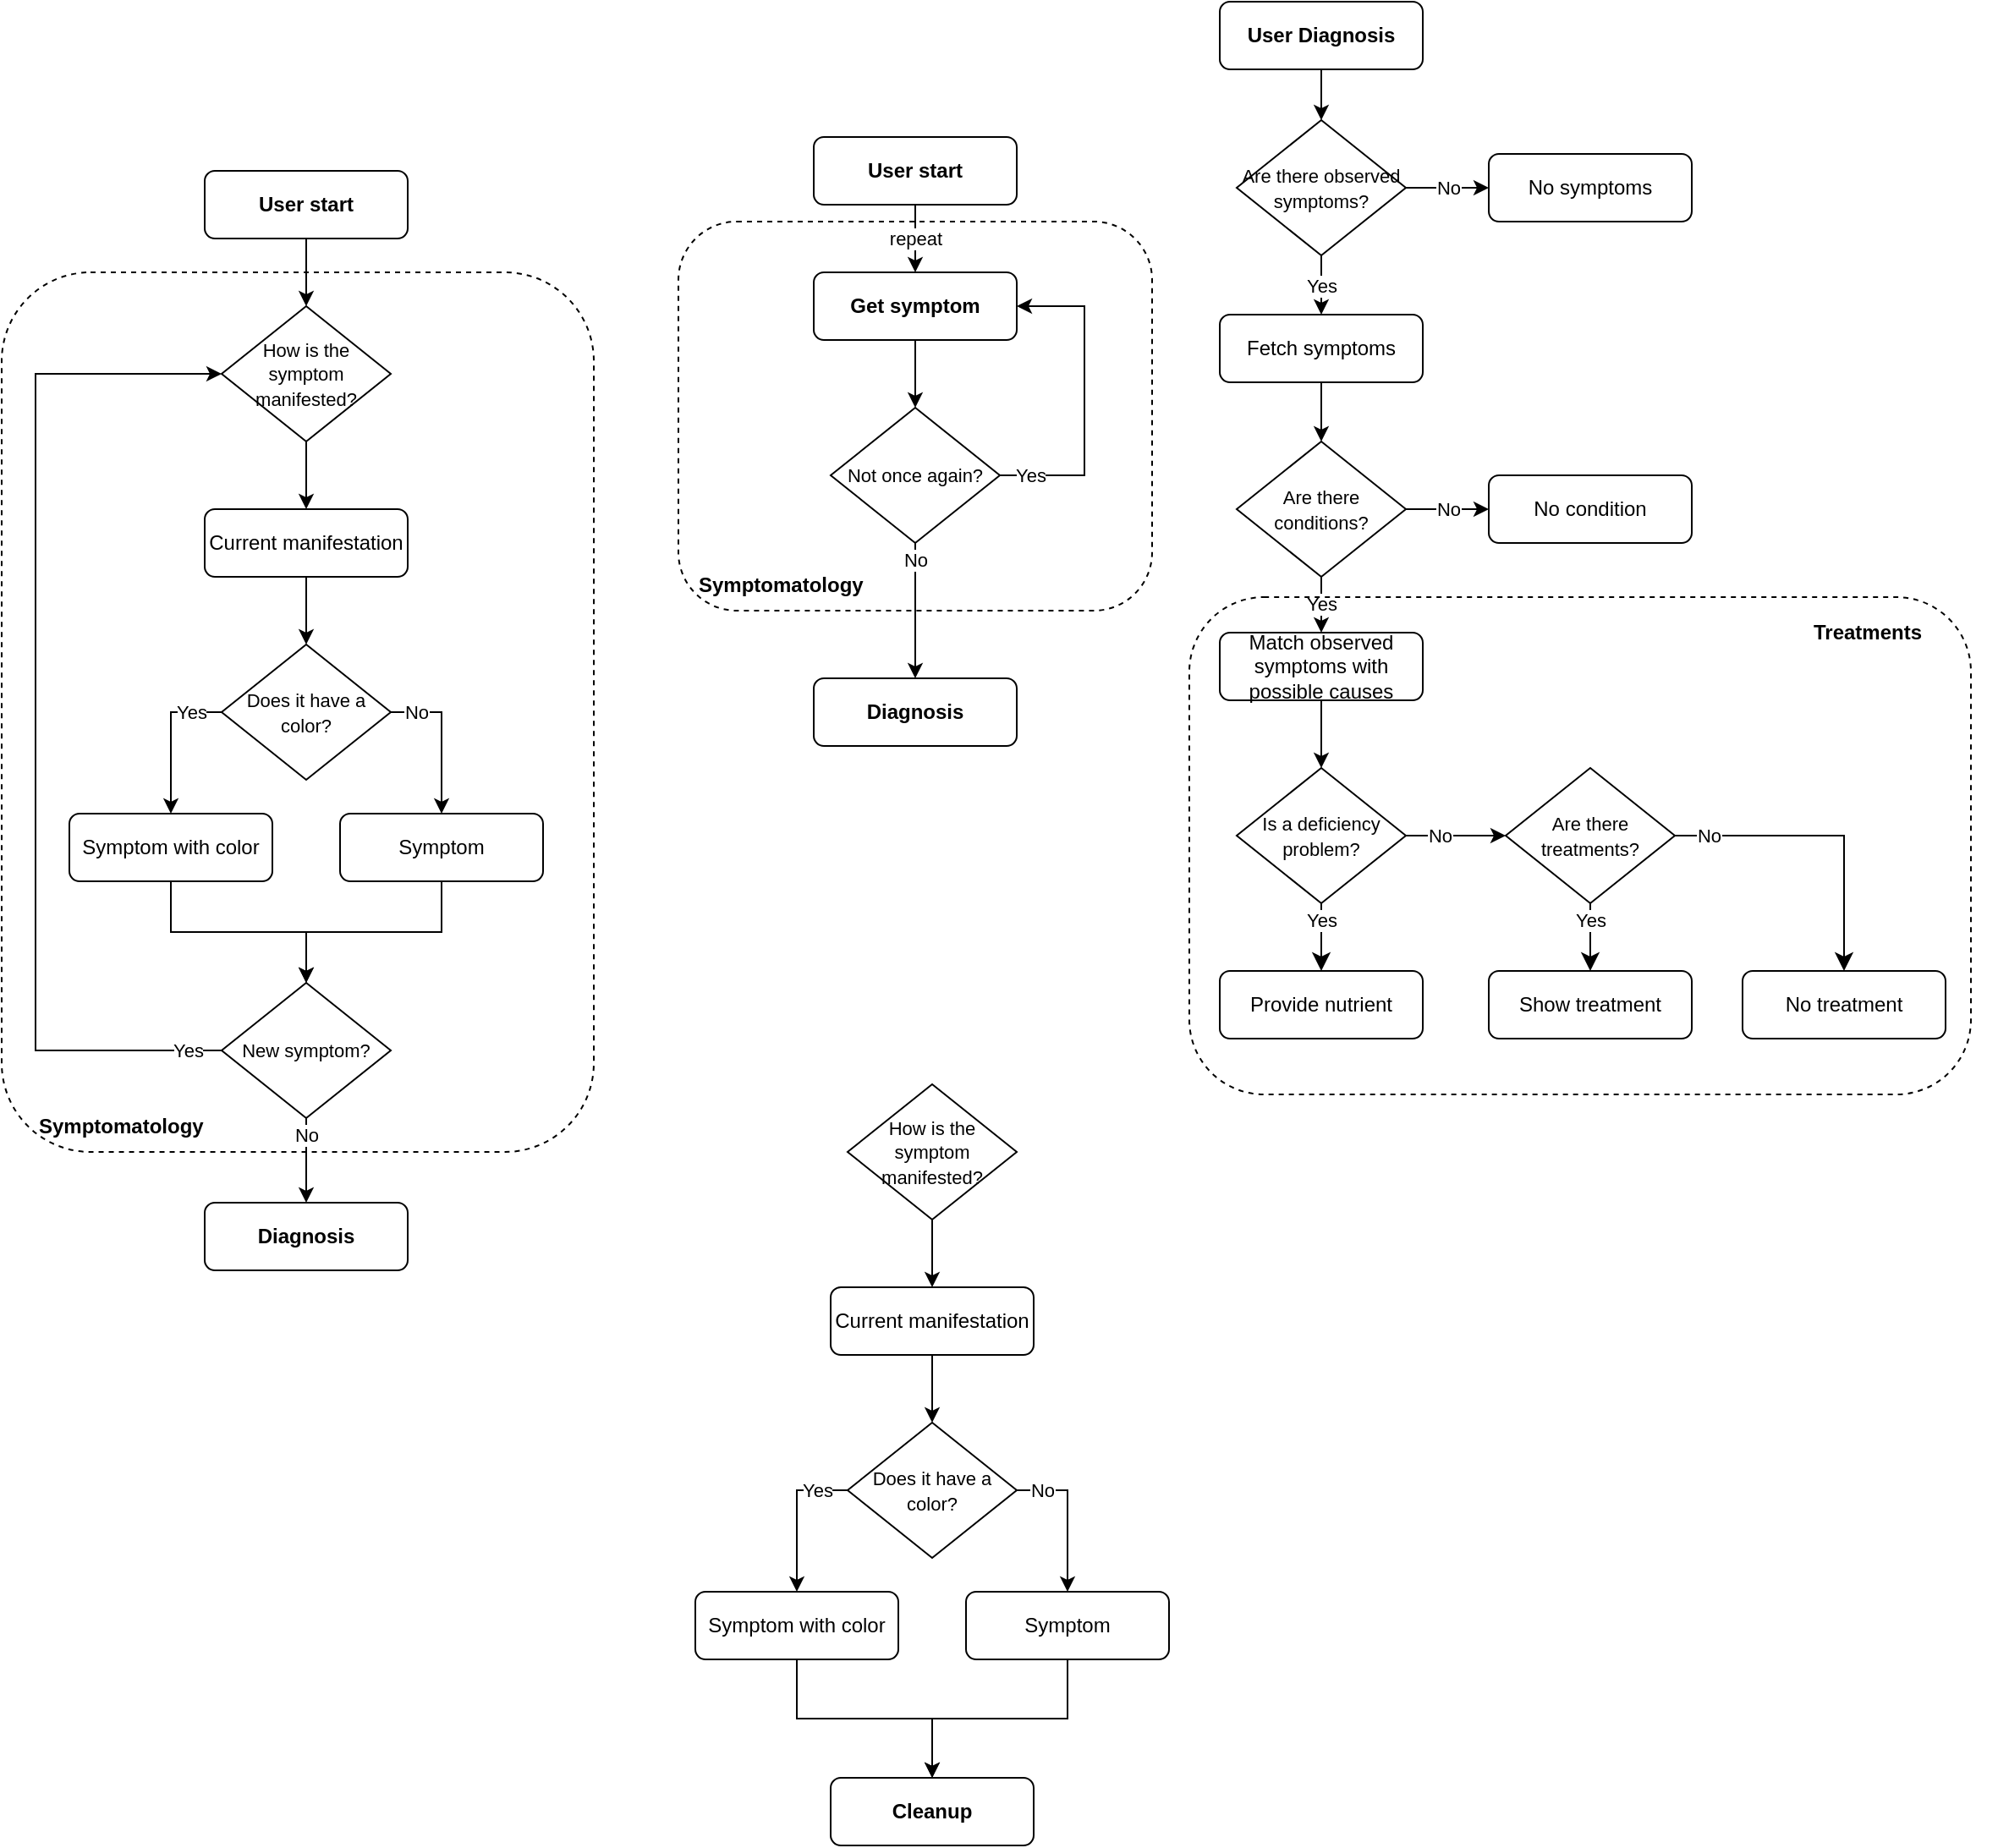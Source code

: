 <mxfile version="21.1.1" type="device">
  <diagram id="gQ4bxawv22ZL6m5ORLgO" name="Pagina-1">
    <mxGraphModel dx="3915" dy="3236" grid="0" gridSize="10" guides="1" tooltips="1" connect="1" arrows="1" fold="1" page="1" pageScale="1" pageWidth="827" pageHeight="1169" math="0" shadow="0">
      <root>
        <mxCell id="0" />
        <mxCell id="1" parent="0" />
        <mxCell id="P1usZskkgcoXc8vzDnr5-5" value="No" style="edgeStyle=orthogonalEdgeStyle;rounded=0;orthogonalLoop=1;jettySize=auto;html=1;exitX=0.5;exitY=1;exitDx=0;exitDy=0;" parent="1" source="hfwpZv5Ivynmt4T3Qo2l-10" target="_CCxvdS052Tjwk7bX98a-5" edge="1">
          <mxGeometry x="-0.75" relative="1" as="geometry">
            <mxPoint as="offset" />
          </mxGeometry>
        </mxCell>
        <mxCell id="P1usZskkgcoXc8vzDnr5-1" value="" style="rounded=1;whiteSpace=wrap;html=1;dashed=1;fillColor=none;" parent="1" vertex="1">
          <mxGeometry x="-1640" y="-2150" width="280" height="230" as="geometry" />
        </mxCell>
        <mxCell id="_CCxvdS052Tjwk7bX98a-1" value="User start" style="rounded=1;whiteSpace=wrap;html=1;fontSize=12;glass=0;strokeWidth=1;shadow=0;fontStyle=1" parent="1" vertex="1">
          <mxGeometry x="-1560" y="-2200" width="120" height="40" as="geometry" />
        </mxCell>
        <mxCell id="_CCxvdS052Tjwk7bX98a-5" value="Diagnosis" style="rounded=1;whiteSpace=wrap;html=1;fontSize=12;glass=0;strokeWidth=1;shadow=0;fontStyle=1" parent="1" vertex="1">
          <mxGeometry x="-1560" y="-1880" width="120" height="40" as="geometry" />
        </mxCell>
        <mxCell id="hfwpZv5Ivynmt4T3Qo2l-13" value="Yes" style="edgeStyle=orthogonalEdgeStyle;rounded=0;orthogonalLoop=1;jettySize=auto;html=1;exitX=0;exitY=0.5;exitDx=0;exitDy=0;" parent="1" source="_CCxvdS052Tjwk7bX98a-9" target="_CCxvdS052Tjwk7bX98a-11" edge="1">
          <mxGeometry x="-0.6" relative="1" as="geometry">
            <mxPoint as="offset" />
          </mxGeometry>
        </mxCell>
        <mxCell id="hfwpZv5Ivynmt4T3Qo2l-17" value="No" style="edgeStyle=orthogonalEdgeStyle;rounded=0;orthogonalLoop=1;jettySize=auto;html=1;exitX=1;exitY=0.5;exitDx=0;exitDy=0;" parent="1" source="_CCxvdS052Tjwk7bX98a-9" target="hfwpZv5Ivynmt4T3Qo2l-16" edge="1">
          <mxGeometry x="-0.667" relative="1" as="geometry">
            <mxPoint as="offset" />
          </mxGeometry>
        </mxCell>
        <mxCell id="_CCxvdS052Tjwk7bX98a-9" value="&lt;span style=&quot;font-size: 11px;&quot;&gt;Does it have a color?&lt;/span&gt;" style="rhombus;whiteSpace=wrap;html=1;" parent="1" vertex="1">
          <mxGeometry x="-1540" y="-1440" width="100" height="80" as="geometry" />
        </mxCell>
        <mxCell id="hfwpZv5Ivynmt4T3Qo2l-36" value="" style="edgeStyle=orthogonalEdgeStyle;rounded=0;orthogonalLoop=1;jettySize=auto;html=1;endArrow=classic;endFill=1;" parent="1" source="_CCxvdS052Tjwk7bX98a-11" target="hfwpZv5Ivynmt4T3Qo2l-33" edge="1">
          <mxGeometry relative="1" as="geometry" />
        </mxCell>
        <mxCell id="_CCxvdS052Tjwk7bX98a-11" value="Symptom with color" style="rounded=1;whiteSpace=wrap;html=1;fontSize=12;glass=0;strokeWidth=1;shadow=0;" parent="1" vertex="1">
          <mxGeometry x="-1630" y="-1340" width="120" height="40" as="geometry" />
        </mxCell>
        <mxCell id="hfwpZv5Ivynmt4T3Qo2l-21" value="" style="edgeStyle=orthogonalEdgeStyle;rounded=0;orthogonalLoop=1;jettySize=auto;html=1;" parent="1" source="_CCxvdS052Tjwk7bX98a-16" target="_CCxvdS052Tjwk7bX98a-17" edge="1">
          <mxGeometry relative="1" as="geometry" />
        </mxCell>
        <mxCell id="_CCxvdS052Tjwk7bX98a-16" value="User Diagnosis" style="rounded=1;whiteSpace=wrap;html=1;fontSize=12;glass=0;strokeWidth=1;shadow=0;fontStyle=1" parent="1" vertex="1">
          <mxGeometry x="-1320" y="-2280" width="120" height="40" as="geometry" />
        </mxCell>
        <mxCell id="hfwpZv5Ivynmt4T3Qo2l-18" value="No" style="edgeStyle=orthogonalEdgeStyle;rounded=0;orthogonalLoop=1;jettySize=auto;html=1;" parent="1" source="_CCxvdS052Tjwk7bX98a-17" target="_CCxvdS052Tjwk7bX98a-39" edge="1">
          <mxGeometry relative="1" as="geometry" />
        </mxCell>
        <mxCell id="hfwpZv5Ivynmt4T3Qo2l-22" value="Yes" style="edgeStyle=orthogonalEdgeStyle;rounded=0;orthogonalLoop=1;jettySize=auto;html=1;" parent="1" source="_CCxvdS052Tjwk7bX98a-17" target="_CCxvdS052Tjwk7bX98a-38" edge="1">
          <mxGeometry relative="1" as="geometry" />
        </mxCell>
        <mxCell id="_CCxvdS052Tjwk7bX98a-17" value="&lt;span style=&quot;font-size: 11px;&quot;&gt;Are there observed symptoms?&lt;/span&gt;" style="rhombus;whiteSpace=wrap;html=1;" parent="1" vertex="1">
          <mxGeometry x="-1310" y="-2210" width="100" height="80" as="geometry" />
        </mxCell>
        <mxCell id="_CCxvdS052Tjwk7bX98a-20" value="&lt;span style=&quot;font-size: 11px;&quot;&gt;Are there treatments?&lt;/span&gt;" style="rhombus;whiteSpace=wrap;html=1;" parent="1" vertex="1">
          <mxGeometry x="-1151" y="-1827" width="100" height="80" as="geometry" />
        </mxCell>
        <mxCell id="hfwpZv5Ivynmt4T3Qo2l-26" value="" style="edgeStyle=orthogonalEdgeStyle;rounded=0;orthogonalLoop=1;jettySize=auto;html=1;exitX=0.5;exitY=1;exitDx=0;exitDy=0;" parent="1" source="_CCxvdS052Tjwk7bX98a-22" target="_CCxvdS052Tjwk7bX98a-31" edge="1">
          <mxGeometry relative="1" as="geometry" />
        </mxCell>
        <mxCell id="_CCxvdS052Tjwk7bX98a-22" value="Match observed symptoms with possible causes" style="rounded=1;whiteSpace=wrap;html=1;fontSize=12;glass=0;strokeWidth=1;shadow=0;fontStyle=0" parent="1" vertex="1">
          <mxGeometry x="-1320" y="-1907" width="120" height="40" as="geometry" />
        </mxCell>
        <mxCell id="_CCxvdS052Tjwk7bX98a-23" value="Show treatment" style="rounded=1;whiteSpace=wrap;html=1;fontSize=12;glass=0;strokeWidth=1;shadow=0;fontStyle=0" parent="1" vertex="1">
          <mxGeometry x="-1161" y="-1707" width="120" height="40" as="geometry" />
        </mxCell>
        <mxCell id="_CCxvdS052Tjwk7bX98a-24" value="Yes" style="rounded=0;html=1;jettySize=auto;orthogonalLoop=1;fontSize=11;endArrow=classic;endFill=1;endSize=8;strokeWidth=1;shadow=0;labelBackgroundColor=default;edgeStyle=orthogonalEdgeStyle;" parent="1" source="_CCxvdS052Tjwk7bX98a-20" target="_CCxvdS052Tjwk7bX98a-23" edge="1">
          <mxGeometry x="-0.5" relative="1" as="geometry">
            <mxPoint as="offset" />
            <mxPoint x="-1040" y="-1977" as="sourcePoint" />
            <mxPoint x="-910" y="-1997" as="targetPoint" />
          </mxGeometry>
        </mxCell>
        <mxCell id="_CCxvdS052Tjwk7bX98a-27" value="No condition" style="rounded=1;whiteSpace=wrap;html=1;fontSize=12;glass=0;strokeWidth=1;shadow=0;fontStyle=0" parent="1" vertex="1">
          <mxGeometry x="-1161" y="-2000" width="120" height="40" as="geometry" />
        </mxCell>
        <mxCell id="_CCxvdS052Tjwk7bX98a-29" value="No treatment" style="rounded=1;whiteSpace=wrap;html=1;fontSize=12;glass=0;strokeWidth=1;shadow=0;fontStyle=0" parent="1" vertex="1">
          <mxGeometry x="-1011" y="-1707" width="120" height="40" as="geometry" />
        </mxCell>
        <mxCell id="_CCxvdS052Tjwk7bX98a-30" value="No" style="rounded=0;html=1;jettySize=auto;orthogonalLoop=1;fontSize=11;endArrow=classic;endFill=1;endSize=8;strokeWidth=1;shadow=0;labelBackgroundColor=default;entryX=0.5;entryY=0;entryDx=0;entryDy=0;exitX=1;exitY=0.5;exitDx=0;exitDy=0;edgeStyle=orthogonalEdgeStyle;" parent="1" source="_CCxvdS052Tjwk7bX98a-20" target="_CCxvdS052Tjwk7bX98a-29" edge="1">
          <mxGeometry x="-0.78" relative="1" as="geometry">
            <mxPoint as="offset" />
            <mxPoint x="-995" y="-1807" as="sourcePoint" />
            <mxPoint x="-1035" y="-1717" as="targetPoint" />
          </mxGeometry>
        </mxCell>
        <mxCell id="hfwpZv5Ivynmt4T3Qo2l-27" value="No" style="edgeStyle=orthogonalEdgeStyle;rounded=0;orthogonalLoop=1;jettySize=auto;html=1;" parent="1" source="_CCxvdS052Tjwk7bX98a-31" target="_CCxvdS052Tjwk7bX98a-20" edge="1">
          <mxGeometry x="-0.322" relative="1" as="geometry">
            <mxPoint as="offset" />
          </mxGeometry>
        </mxCell>
        <mxCell id="_CCxvdS052Tjwk7bX98a-31" value="&lt;span style=&quot;font-size: 11px;&quot;&gt;Is a deficiency problem?&lt;/span&gt;" style="rhombus;whiteSpace=wrap;html=1;" parent="1" vertex="1">
          <mxGeometry x="-1310" y="-1827" width="100" height="80" as="geometry" />
        </mxCell>
        <mxCell id="_CCxvdS052Tjwk7bX98a-32" value="Yes" style="rounded=0;html=1;jettySize=auto;orthogonalLoop=1;fontSize=11;endArrow=classic;endFill=1;endSize=8;strokeWidth=1;shadow=0;labelBackgroundColor=default;exitX=0.5;exitY=1;exitDx=0;exitDy=0;" parent="1" source="_CCxvdS052Tjwk7bX98a-31" target="_CCxvdS052Tjwk7bX98a-33" edge="1">
          <mxGeometry x="-0.5" relative="1" as="geometry">
            <mxPoint as="offset" />
            <mxPoint x="-1238" y="-1967" as="sourcePoint" />
            <mxPoint x="-1147" y="-1897" as="targetPoint" />
          </mxGeometry>
        </mxCell>
        <mxCell id="_CCxvdS052Tjwk7bX98a-33" value="Provide nutrient" style="rounded=1;whiteSpace=wrap;html=1;fontSize=12;glass=0;strokeWidth=1;shadow=0;fontStyle=0" parent="1" vertex="1">
          <mxGeometry x="-1320" y="-1707" width="120" height="40" as="geometry" />
        </mxCell>
        <mxCell id="hfwpZv5Ivynmt4T3Qo2l-12" value="" style="edgeStyle=orthogonalEdgeStyle;rounded=0;orthogonalLoop=1;jettySize=auto;html=1;" parent="1" source="_CCxvdS052Tjwk7bX98a-35" target="P1usZskkgcoXc8vzDnr5-6" edge="1">
          <mxGeometry relative="1" as="geometry" />
        </mxCell>
        <mxCell id="_CCxvdS052Tjwk7bX98a-35" value="&lt;span style=&quot;font-size: 11px;&quot;&gt;How is the symptom manifested?&lt;/span&gt;" style="rhombus;whiteSpace=wrap;html=1;" parent="1" vertex="1">
          <mxGeometry x="-1540" y="-1640" width="100" height="80" as="geometry" />
        </mxCell>
        <mxCell id="hfwpZv5Ivynmt4T3Qo2l-29" value="" style="edgeStyle=orthogonalEdgeStyle;rounded=0;orthogonalLoop=1;jettySize=auto;html=1;endArrow=classic;endFill=1;" parent="1" source="_CCxvdS052Tjwk7bX98a-38" target="hfwpZv5Ivynmt4T3Qo2l-28" edge="1">
          <mxGeometry relative="1" as="geometry" />
        </mxCell>
        <mxCell id="_CCxvdS052Tjwk7bX98a-38" value="Fetch symptoms" style="rounded=1;whiteSpace=wrap;html=1;fontSize=12;glass=0;strokeWidth=1;shadow=0;fontStyle=0" parent="1" vertex="1">
          <mxGeometry x="-1320" y="-2095" width="120" height="40" as="geometry" />
        </mxCell>
        <mxCell id="_CCxvdS052Tjwk7bX98a-39" value="No symptoms" style="rounded=1;whiteSpace=wrap;html=1;fontSize=12;glass=0;strokeWidth=1;shadow=0;fontStyle=0" parent="1" vertex="1">
          <mxGeometry x="-1161" y="-2190" width="120" height="40" as="geometry" />
        </mxCell>
        <mxCell id="hfwpZv5Ivynmt4T3Qo2l-4" value="repeat" style="edgeStyle=orthogonalEdgeStyle;rounded=0;orthogonalLoop=1;jettySize=auto;html=1;exitX=0.5;exitY=1;exitDx=0;exitDy=0;" parent="1" source="_CCxvdS052Tjwk7bX98a-1" target="hfwpZv5Ivynmt4T3Qo2l-2" edge="1">
          <mxGeometry relative="1" as="geometry">
            <mxPoint x="-1500" y="-2120" as="targetPoint" />
            <mxPoint x="-1500" y="-2160" as="sourcePoint" />
          </mxGeometry>
        </mxCell>
        <mxCell id="hfwpZv5Ivynmt4T3Qo2l-9" value="" style="edgeStyle=orthogonalEdgeStyle;rounded=0;orthogonalLoop=1;jettySize=auto;html=1;" parent="1" source="hfwpZv5Ivynmt4T3Qo2l-2" target="hfwpZv5Ivynmt4T3Qo2l-10" edge="1">
          <mxGeometry relative="1" as="geometry">
            <mxPoint x="-1500" y="-2050" as="targetPoint" />
          </mxGeometry>
        </mxCell>
        <mxCell id="hfwpZv5Ivynmt4T3Qo2l-2" value="Get symptom" style="rounded=1;whiteSpace=wrap;html=1;fontSize=12;glass=0;strokeWidth=1;shadow=0;fontStyle=1;labelBackgroundColor=none;labelBorderColor=none;" parent="1" vertex="1">
          <mxGeometry x="-1560" y="-2120" width="120" height="40" as="geometry" />
        </mxCell>
        <mxCell id="hfwpZv5Ivynmt4T3Qo2l-5" value="Yes" style="edgeStyle=orthogonalEdgeStyle;rounded=0;orthogonalLoop=1;jettySize=auto;html=1;exitX=1;exitY=0.5;exitDx=0;exitDy=0;entryX=1;entryY=0.5;entryDx=0;entryDy=0;" parent="1" source="hfwpZv5Ivynmt4T3Qo2l-10" edge="1">
          <mxGeometry x="-0.809" relative="1" as="geometry">
            <mxPoint x="-1690" y="-2150" as="sourcePoint" />
            <mxPoint x="-1440" y="-2100" as="targetPoint" />
            <Array as="points">
              <mxPoint x="-1400" y="-2000" />
              <mxPoint x="-1400" y="-2100" />
            </Array>
            <mxPoint as="offset" />
          </mxGeometry>
        </mxCell>
        <mxCell id="hfwpZv5Ivynmt4T3Qo2l-10" value="&lt;span style=&quot;font-size: 11px;&quot;&gt;Not once again?&lt;/span&gt;" style="rhombus;whiteSpace=wrap;html=1;" parent="1" vertex="1">
          <mxGeometry x="-1550" y="-2040" width="100" height="80" as="geometry" />
        </mxCell>
        <mxCell id="hfwpZv5Ivynmt4T3Qo2l-35" value="" style="edgeStyle=orthogonalEdgeStyle;rounded=0;orthogonalLoop=1;jettySize=auto;html=1;endArrow=classic;endFill=1;" parent="1" source="hfwpZv5Ivynmt4T3Qo2l-16" target="hfwpZv5Ivynmt4T3Qo2l-33" edge="1">
          <mxGeometry relative="1" as="geometry" />
        </mxCell>
        <mxCell id="hfwpZv5Ivynmt4T3Qo2l-16" value="Symptom" style="rounded=1;whiteSpace=wrap;html=1;fontSize=12;glass=0;strokeWidth=1;shadow=0;" parent="1" vertex="1">
          <mxGeometry x="-1470" y="-1340" width="120" height="40" as="geometry" />
        </mxCell>
        <mxCell id="hfwpZv5Ivynmt4T3Qo2l-31" value="No" style="edgeStyle=orthogonalEdgeStyle;rounded=0;orthogonalLoop=1;jettySize=auto;html=1;endArrow=classic;endFill=1;" parent="1" source="hfwpZv5Ivynmt4T3Qo2l-28" target="_CCxvdS052Tjwk7bX98a-27" edge="1">
          <mxGeometry relative="1" as="geometry" />
        </mxCell>
        <mxCell id="hfwpZv5Ivynmt4T3Qo2l-32" value="Yes" style="edgeStyle=orthogonalEdgeStyle;rounded=0;orthogonalLoop=1;jettySize=auto;html=1;endArrow=classic;endFill=1;" parent="1" source="hfwpZv5Ivynmt4T3Qo2l-28" target="_CCxvdS052Tjwk7bX98a-22" edge="1">
          <mxGeometry x="0.012" relative="1" as="geometry">
            <mxPoint x="-1260" y="-1890" as="targetPoint" />
            <mxPoint as="offset" />
          </mxGeometry>
        </mxCell>
        <mxCell id="hfwpZv5Ivynmt4T3Qo2l-28" value="&lt;span style=&quot;font-size: 11px;&quot;&gt;Are there conditions?&lt;/span&gt;" style="rhombus;whiteSpace=wrap;html=1;" parent="1" vertex="1">
          <mxGeometry x="-1310" y="-2020" width="100" height="80" as="geometry" />
        </mxCell>
        <mxCell id="hfwpZv5Ivynmt4T3Qo2l-33" value="Cleanup" style="rounded=1;whiteSpace=wrap;html=1;fontSize=12;glass=0;strokeWidth=1;shadow=0;fontStyle=1;labelBackgroundColor=none;labelBorderColor=none;" parent="1" vertex="1">
          <mxGeometry x="-1550" y="-1230" width="120" height="40" as="geometry" />
        </mxCell>
        <mxCell id="P1usZskkgcoXc8vzDnr5-2" value="Symptomatology" style="text;html=1;strokeColor=none;fillColor=none;align=left;verticalAlign=middle;whiteSpace=wrap;rounded=0;fontStyle=1" parent="1" vertex="1">
          <mxGeometry x="-1630" y="-1950" width="110" height="30" as="geometry" />
        </mxCell>
        <mxCell id="P1usZskkgcoXc8vzDnr5-7" value="" style="edgeStyle=orthogonalEdgeStyle;rounded=0;orthogonalLoop=1;jettySize=auto;html=1;" parent="1" source="P1usZskkgcoXc8vzDnr5-6" target="_CCxvdS052Tjwk7bX98a-9" edge="1">
          <mxGeometry relative="1" as="geometry" />
        </mxCell>
        <mxCell id="P1usZskkgcoXc8vzDnr5-6" value="Current manifestation" style="rounded=1;whiteSpace=wrap;html=1;fontSize=12;glass=0;strokeWidth=1;shadow=0;" parent="1" vertex="1">
          <mxGeometry x="-1550" y="-1520" width="120" height="40" as="geometry" />
        </mxCell>
        <mxCell id="P1usZskkgcoXc8vzDnr5-8" value="No" style="edgeStyle=orthogonalEdgeStyle;rounded=0;orthogonalLoop=1;jettySize=auto;html=1;exitX=0.5;exitY=1;exitDx=0;exitDy=0;" parent="1" source="P1usZskkgcoXc8vzDnr5-21" target="P1usZskkgcoXc8vzDnr5-11" edge="1">
          <mxGeometry x="-0.6" relative="1" as="geometry">
            <mxPoint as="offset" />
          </mxGeometry>
        </mxCell>
        <mxCell id="P1usZskkgcoXc8vzDnr5-9" value="" style="rounded=1;whiteSpace=wrap;html=1;dashed=1;fillColor=none;" parent="1" vertex="1">
          <mxGeometry x="-2040" y="-2120" width="350" height="520" as="geometry" />
        </mxCell>
        <mxCell id="P1usZskkgcoXc8vzDnr5-10" value="User start" style="rounded=1;whiteSpace=wrap;html=1;fontSize=12;glass=0;strokeWidth=1;shadow=0;fontStyle=1" parent="1" vertex="1">
          <mxGeometry x="-1920" y="-2180" width="120" height="40" as="geometry" />
        </mxCell>
        <mxCell id="P1usZskkgcoXc8vzDnr5-11" value="Diagnosis" style="rounded=1;whiteSpace=wrap;html=1;fontSize=12;glass=0;strokeWidth=1;shadow=0;fontStyle=1" parent="1" vertex="1">
          <mxGeometry x="-1920" y="-1570" width="120" height="40" as="geometry" />
        </mxCell>
        <mxCell id="P1usZskkgcoXc8vzDnr5-12" value="Yes" style="edgeStyle=orthogonalEdgeStyle;rounded=0;orthogonalLoop=1;jettySize=auto;html=1;exitX=0;exitY=0.5;exitDx=0;exitDy=0;" parent="1" source="P1usZskkgcoXc8vzDnr5-14" target="P1usZskkgcoXc8vzDnr5-16" edge="1">
          <mxGeometry x="-0.6" relative="1" as="geometry">
            <mxPoint as="offset" />
          </mxGeometry>
        </mxCell>
        <mxCell id="P1usZskkgcoXc8vzDnr5-13" value="No" style="edgeStyle=orthogonalEdgeStyle;rounded=0;orthogonalLoop=1;jettySize=auto;html=1;exitX=1;exitY=0.5;exitDx=0;exitDy=0;" parent="1" source="P1usZskkgcoXc8vzDnr5-14" target="P1usZskkgcoXc8vzDnr5-23" edge="1">
          <mxGeometry x="-0.667" relative="1" as="geometry">
            <mxPoint as="offset" />
          </mxGeometry>
        </mxCell>
        <mxCell id="P1usZskkgcoXc8vzDnr5-14" value="&lt;span style=&quot;font-size: 11px;&quot;&gt;Does it have a color?&lt;/span&gt;" style="rhombus;whiteSpace=wrap;html=1;" parent="1" vertex="1">
          <mxGeometry x="-1910" y="-1900" width="100" height="80" as="geometry" />
        </mxCell>
        <mxCell id="P1usZskkgcoXc8vzDnr5-15" value="" style="edgeStyle=orthogonalEdgeStyle;rounded=0;orthogonalLoop=1;jettySize=auto;html=1;endArrow=classic;endFill=1;" parent="1" source="P1usZskkgcoXc8vzDnr5-16" target="P1usZskkgcoXc8vzDnr5-21" edge="1">
          <mxGeometry relative="1" as="geometry">
            <mxPoint x="-1860" y="-1690" as="targetPoint" />
          </mxGeometry>
        </mxCell>
        <mxCell id="P1usZskkgcoXc8vzDnr5-16" value="Symptom with color" style="rounded=1;whiteSpace=wrap;html=1;fontSize=12;glass=0;strokeWidth=1;shadow=0;" parent="1" vertex="1">
          <mxGeometry x="-2000" y="-1800" width="120" height="40" as="geometry" />
        </mxCell>
        <mxCell id="P1usZskkgcoXc8vzDnr5-17" value="" style="edgeStyle=orthogonalEdgeStyle;rounded=0;orthogonalLoop=1;jettySize=auto;html=1;" parent="1" source="P1usZskkgcoXc8vzDnr5-18" target="P1usZskkgcoXc8vzDnr5-26" edge="1">
          <mxGeometry relative="1" as="geometry" />
        </mxCell>
        <mxCell id="P1usZskkgcoXc8vzDnr5-18" value="&lt;span style=&quot;font-size: 11px;&quot;&gt;How is the symptom manifested?&lt;/span&gt;" style="rhombus;whiteSpace=wrap;html=1;" parent="1" vertex="1">
          <mxGeometry x="-1910" y="-2100" width="100" height="80" as="geometry" />
        </mxCell>
        <mxCell id="P1usZskkgcoXc8vzDnr5-19" value="" style="edgeStyle=orthogonalEdgeStyle;rounded=0;orthogonalLoop=1;jettySize=auto;html=1;exitX=0.5;exitY=1;exitDx=0;exitDy=0;entryX=0.5;entryY=0;entryDx=0;entryDy=0;" parent="1" source="P1usZskkgcoXc8vzDnr5-10" target="P1usZskkgcoXc8vzDnr5-18" edge="1">
          <mxGeometry x="0.5" y="20" relative="1" as="geometry">
            <mxPoint x="-1860" y="-2100" as="targetPoint" />
            <mxPoint x="-1860" y="-2140" as="sourcePoint" />
            <mxPoint as="offset" />
          </mxGeometry>
        </mxCell>
        <mxCell id="P1usZskkgcoXc8vzDnr5-20" value="Yes" style="edgeStyle=orthogonalEdgeStyle;rounded=0;orthogonalLoop=1;jettySize=auto;html=1;exitX=0;exitY=0.5;exitDx=0;exitDy=0;entryX=0;entryY=0.5;entryDx=0;entryDy=0;" parent="1" source="P1usZskkgcoXc8vzDnr5-21" target="P1usZskkgcoXc8vzDnr5-18" edge="1">
          <mxGeometry x="-0.935" relative="1" as="geometry">
            <mxPoint x="-2040" y="-1680" as="sourcePoint" />
            <mxPoint x="-1790" y="-1630" as="targetPoint" />
            <Array as="points">
              <mxPoint x="-2020" y="-1660" />
              <mxPoint x="-2020" y="-2060" />
            </Array>
            <mxPoint as="offset" />
          </mxGeometry>
        </mxCell>
        <mxCell id="P1usZskkgcoXc8vzDnr5-21" value="&lt;span style=&quot;font-size: 11px;&quot;&gt;New symptom?&lt;/span&gt;" style="rhombus;whiteSpace=wrap;html=1;" parent="1" vertex="1">
          <mxGeometry x="-1910" y="-1700" width="100" height="80" as="geometry" />
        </mxCell>
        <mxCell id="P1usZskkgcoXc8vzDnr5-22" value="" style="edgeStyle=orthogonalEdgeStyle;rounded=0;orthogonalLoop=1;jettySize=auto;html=1;endArrow=classic;endFill=1;" parent="1" source="P1usZskkgcoXc8vzDnr5-23" target="P1usZskkgcoXc8vzDnr5-21" edge="1">
          <mxGeometry relative="1" as="geometry">
            <mxPoint x="-1860" y="-1690" as="targetPoint" />
          </mxGeometry>
        </mxCell>
        <mxCell id="P1usZskkgcoXc8vzDnr5-23" value="Symptom" style="rounded=1;whiteSpace=wrap;html=1;fontSize=12;glass=0;strokeWidth=1;shadow=0;" parent="1" vertex="1">
          <mxGeometry x="-1840" y="-1800" width="120" height="40" as="geometry" />
        </mxCell>
        <mxCell id="P1usZskkgcoXc8vzDnr5-24" value="Symptomatology" style="text;html=1;strokeColor=none;fillColor=none;align=left;verticalAlign=middle;whiteSpace=wrap;rounded=0;fontStyle=1" parent="1" vertex="1">
          <mxGeometry x="-2020" y="-1630" width="110" height="30" as="geometry" />
        </mxCell>
        <mxCell id="P1usZskkgcoXc8vzDnr5-25" value="" style="edgeStyle=orthogonalEdgeStyle;rounded=0;orthogonalLoop=1;jettySize=auto;html=1;" parent="1" source="P1usZskkgcoXc8vzDnr5-26" target="P1usZskkgcoXc8vzDnr5-14" edge="1">
          <mxGeometry relative="1" as="geometry" />
        </mxCell>
        <mxCell id="P1usZskkgcoXc8vzDnr5-26" value="Current manifestation" style="rounded=1;whiteSpace=wrap;html=1;fontSize=12;glass=0;strokeWidth=1;shadow=0;" parent="1" vertex="1">
          <mxGeometry x="-1920" y="-1980" width="120" height="40" as="geometry" />
        </mxCell>
        <mxCell id="xxoH9SlKIbpuFdjFSltU-2" value="" style="rounded=1;whiteSpace=wrap;html=1;dashed=1;fillColor=none;" vertex="1" parent="1">
          <mxGeometry x="-1338" y="-1928" width="462" height="294" as="geometry" />
        </mxCell>
        <mxCell id="xxoH9SlKIbpuFdjFSltU-4" value="Treatments" style="text;html=1;strokeColor=none;fillColor=none;align=left;verticalAlign=middle;whiteSpace=wrap;rounded=0;fontStyle=1" vertex="1" parent="1">
          <mxGeometry x="-971" y="-1922" width="110" height="30" as="geometry" />
        </mxCell>
      </root>
    </mxGraphModel>
  </diagram>
</mxfile>
